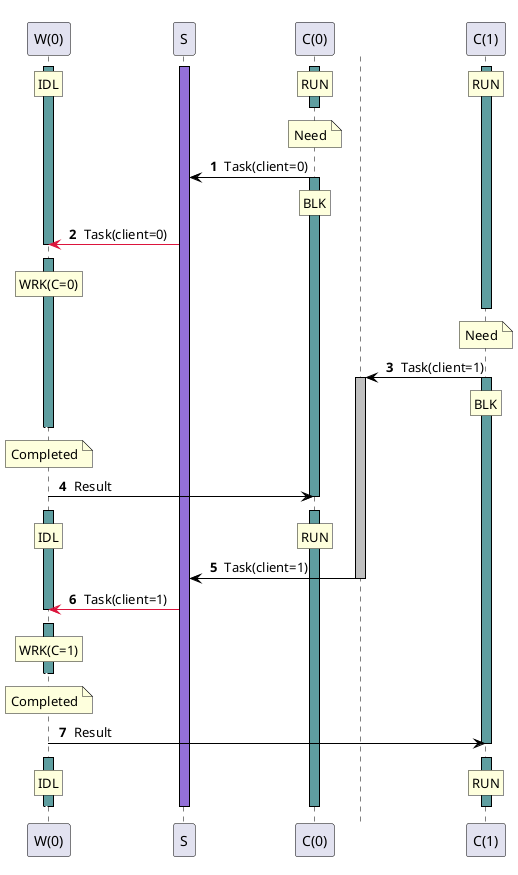 @startuml
autonumber " <b>#</b> "
skinparam shadowing false
skinparam sequence {
ArrowColor Black
ActorBorderColor Black
LifeLineBorderColor Black
LifeLineBackgroundColor Black
ParticipantBorderColor Black
}
skinparam ControlBorderColor White
skinparam ControlBackgroundColor White
participant "W(0)" as A0 order 10100
activate A0 #CadetBlue
participant "S" as A1 order 110200
activate A1 #MediumPurple
participant "C(0)" as A2 order 210300
activate A2 #CadetBlue
participant "C(1)" as A3 order 220400
activate A3 #CadetBlue
rnote over A0 : IDL
/ rnote over A2 : RUN
/ rnote over A3 : RUN
autonumber stop
[<[#White]-- A0
autonumber resume
deactivate A2
note over A2 : Need
A2 -> A1 : Task(client=0)
activate A2 #CadetBlue
rnote over A2 : BLK
A1 -[#Crimson]> A0 : Task(client=0)
deactivate A0
autonumber stop
[<[#White]-- A0
autonumber resume
activate A0 #CadetBlue
rnote over A0 : WRK(C=0)
autonumber stop
[<[#White]-- A0
autonumber resume
deactivate A3
note over A3 : Need
control " " as T0 order 220399
A3 -> T0 : Task(client=1)
activate T0 #Silver
activate A3 #CadetBlue
rnote over A3 : BLK
autonumber stop
[<[#White]-- A0
autonumber resume
deactivate A0
note over A0 : Completed
A0 -> A2 : Result
deactivate A2
autonumber stop
[<[#White]-- A0
autonumber resume
activate A0 #CadetBlue
activate A2 #CadetBlue
rnote over A0 : IDL
/ rnote over A2 : RUN
T0 -> A1 : Task(client=1)
deactivate T0
A1 -[#Crimson]> A0 : Task(client=1)
deactivate A0
autonumber stop
[<[#White]-- A0
autonumber resume
activate A0 #CadetBlue
rnote over A0 : WRK(C=1)
autonumber stop
[<[#White]-- A0
autonumber resume
deactivate A0
note over A0 : Completed
A0 -> A3 : Result
deactivate A3
autonumber stop
[<[#White]-- A0
autonumber resume
activate A0 #CadetBlue
activate A3 #CadetBlue
rnote over A0 : IDL
/ rnote over A3 : RUN
autonumber stop
[<[#White]-- A0
autonumber resume
deactivate A0
deactivate A1
deactivate A2
deactivate A3
@enduml
